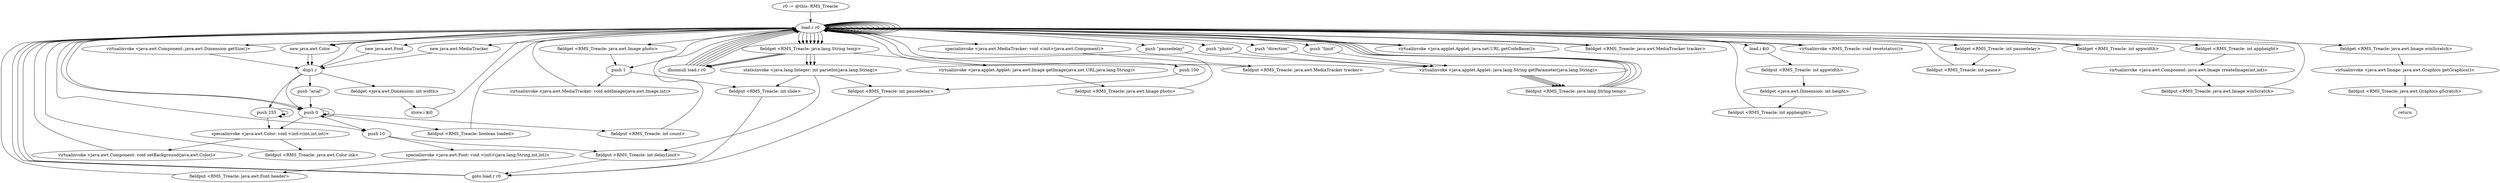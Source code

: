 digraph "" {
    "r0 := @this: RMS_Treacle"
    "load.r r0"
    "r0 := @this: RMS_Treacle"->"load.r r0";
    "new java.awt.Color"
    "load.r r0"->"new java.awt.Color";
    "dup1.r"
    "new java.awt.Color"->"dup1.r";
    "push 255"
    "dup1.r"->"push 255";
    "push 255"->"push 255";
    "push 255"->"push 255";
    "specialinvoke <java.awt.Color: void <init>(int,int,int)>"
    "push 255"->"specialinvoke <java.awt.Color: void <init>(int,int,int)>";
    "virtualinvoke <java.awt.Component: void setBackground(java.awt.Color)>"
    "specialinvoke <java.awt.Color: void <init>(int,int,int)>"->"virtualinvoke <java.awt.Component: void setBackground(java.awt.Color)>";
    "virtualinvoke <java.awt.Component: void setBackground(java.awt.Color)>"->"load.r r0";
    "new java.awt.Font"
    "load.r r0"->"new java.awt.Font";
    "new java.awt.Font"->"dup1.r";
    "push \"arial\""
    "dup1.r"->"push \"arial\"";
    "push 0"
    "push \"arial\""->"push 0";
    "push 10"
    "push 0"->"push 10";
    "specialinvoke <java.awt.Font: void <init>(java.lang.String,int,int)>"
    "push 10"->"specialinvoke <java.awt.Font: void <init>(java.lang.String,int,int)>";
    "fieldput <RMS_Treacle: java.awt.Font header>"
    "specialinvoke <java.awt.Font: void <init>(java.lang.String,int,int)>"->"fieldput <RMS_Treacle: java.awt.Font header>";
    "fieldput <RMS_Treacle: java.awt.Font header>"->"load.r r0";
    "load.r r0"->"new java.awt.Color";
    "new java.awt.Color"->"dup1.r";
    "dup1.r"->"push 0";
    "push 0"->"push 0";
    "push 0"->"push 0";
    "push 0"->"specialinvoke <java.awt.Color: void <init>(int,int,int)>";
    "fieldput <RMS_Treacle: java.awt.Color ink>"
    "specialinvoke <java.awt.Color: void <init>(int,int,int)>"->"fieldput <RMS_Treacle: java.awt.Color ink>";
    "fieldput <RMS_Treacle: java.awt.Color ink>"->"load.r r0";
    "new java.awt.MediaTracker"
    "load.r r0"->"new java.awt.MediaTracker";
    "new java.awt.MediaTracker"->"dup1.r";
    "dup1.r"->"load.r r0";
    "specialinvoke <java.awt.MediaTracker: void <init>(java.awt.Component)>"
    "load.r r0"->"specialinvoke <java.awt.MediaTracker: void <init>(java.awt.Component)>";
    "fieldput <RMS_Treacle: java.awt.MediaTracker tracker>"
    "specialinvoke <java.awt.MediaTracker: void <init>(java.awt.Component)>"->"fieldput <RMS_Treacle: java.awt.MediaTracker tracker>";
    "fieldput <RMS_Treacle: java.awt.MediaTracker tracker>"->"load.r r0";
    "load.r r0"->"load.r r0";
    "push \"photo\""
    "load.r r0"->"push \"photo\"";
    "virtualinvoke <java.applet.Applet: java.lang.String getParameter(java.lang.String)>"
    "push \"photo\""->"virtualinvoke <java.applet.Applet: java.lang.String getParameter(java.lang.String)>";
    "fieldput <RMS_Treacle: java.lang.String temp>"
    "virtualinvoke <java.applet.Applet: java.lang.String getParameter(java.lang.String)>"->"fieldput <RMS_Treacle: java.lang.String temp>";
    "fieldput <RMS_Treacle: java.lang.String temp>"->"load.r r0";
    "load.r r0"->"load.r r0";
    "load.r r0"->"load.r r0";
    "virtualinvoke <java.applet.Applet: java.net.URL getCodeBase()>"
    "load.r r0"->"virtualinvoke <java.applet.Applet: java.net.URL getCodeBase()>";
    "virtualinvoke <java.applet.Applet: java.net.URL getCodeBase()>"->"load.r r0";
    "fieldget <RMS_Treacle: java.lang.String temp>"
    "load.r r0"->"fieldget <RMS_Treacle: java.lang.String temp>";
    "virtualinvoke <java.applet.Applet: java.awt.Image getImage(java.net.URL,java.lang.String)>"
    "fieldget <RMS_Treacle: java.lang.String temp>"->"virtualinvoke <java.applet.Applet: java.awt.Image getImage(java.net.URL,java.lang.String)>";
    "fieldput <RMS_Treacle: java.awt.Image photo>"
    "virtualinvoke <java.applet.Applet: java.awt.Image getImage(java.net.URL,java.lang.String)>"->"fieldput <RMS_Treacle: java.awt.Image photo>";
    "fieldput <RMS_Treacle: java.awt.Image photo>"->"load.r r0";
    "fieldget <RMS_Treacle: java.awt.MediaTracker tracker>"
    "load.r r0"->"fieldget <RMS_Treacle: java.awt.MediaTracker tracker>";
    "fieldget <RMS_Treacle: java.awt.MediaTracker tracker>"->"load.r r0";
    "fieldget <RMS_Treacle: java.awt.Image photo>"
    "load.r r0"->"fieldget <RMS_Treacle: java.awt.Image photo>";
    "push 1"
    "fieldget <RMS_Treacle: java.awt.Image photo>"->"push 1";
    "virtualinvoke <java.awt.MediaTracker: void addImage(java.awt.Image,int)>"
    "push 1"->"virtualinvoke <java.awt.MediaTracker: void addImage(java.awt.Image,int)>";
    "virtualinvoke <java.awt.MediaTracker: void addImage(java.awt.Image,int)>"->"load.r r0";
    "load.r r0"->"push 0";
    "fieldput <RMS_Treacle: boolean loaded>"
    "push 0"->"fieldput <RMS_Treacle: boolean loaded>";
    "fieldput <RMS_Treacle: boolean loaded>"->"load.r r0";
    "load.r r0"->"load.r r0";
    "virtualinvoke <java.awt.Component: java.awt.Dimension getSize()>"
    "load.r r0"->"virtualinvoke <java.awt.Component: java.awt.Dimension getSize()>";
    "virtualinvoke <java.awt.Component: java.awt.Dimension getSize()>"->"dup1.r";
    "fieldget <java.awt.Dimension: int width>"
    "dup1.r"->"fieldget <java.awt.Dimension: int width>";
    "store.i $i0"
    "fieldget <java.awt.Dimension: int width>"->"store.i $i0";
    "store.i $i0"->"load.r r0";
    "load.i $i0"
    "load.r r0"->"load.i $i0";
    "fieldput <RMS_Treacle: int appwidth>"
    "load.i $i0"->"fieldput <RMS_Treacle: int appwidth>";
    "fieldget <java.awt.Dimension: int height>"
    "fieldput <RMS_Treacle: int appwidth>"->"fieldget <java.awt.Dimension: int height>";
    "fieldput <RMS_Treacle: int appheight>"
    "fieldget <java.awt.Dimension: int height>"->"fieldput <RMS_Treacle: int appheight>";
    "fieldput <RMS_Treacle: int appheight>"->"load.r r0";
    "load.r r0"->"push 0";
    "fieldput <RMS_Treacle: int count>"
    "push 0"->"fieldput <RMS_Treacle: int count>";
    "fieldput <RMS_Treacle: int count>"->"load.r r0";
    "load.r r0"->"load.r r0";
    "push \"direction\""
    "load.r r0"->"push \"direction\"";
    "push \"direction\""->"virtualinvoke <java.applet.Applet: java.lang.String getParameter(java.lang.String)>";
    "virtualinvoke <java.applet.Applet: java.lang.String getParameter(java.lang.String)>"->"fieldput <RMS_Treacle: java.lang.String temp>";
    "fieldput <RMS_Treacle: java.lang.String temp>"->"load.r r0";
    "load.r r0"->"fieldget <RMS_Treacle: java.lang.String temp>";
    "ifnonnull load.r r0"
    "fieldget <RMS_Treacle: java.lang.String temp>"->"ifnonnull load.r r0";
    "ifnonnull load.r r0"->"load.r r0";
    "load.r r0"->"push 1";
    "fieldput <RMS_Treacle: int slide>"
    "push 1"->"fieldput <RMS_Treacle: int slide>";
    "goto load.r r0"
    "fieldput <RMS_Treacle: int slide>"->"goto load.r r0";
    "goto load.r r0"->"load.r r0";
    "virtualinvoke <RMS_Treacle: void resetstatus()>"
    "load.r r0"->"virtualinvoke <RMS_Treacle: void resetstatus()>";
    "virtualinvoke <RMS_Treacle: void resetstatus()>"->"load.r r0";
    "load.r r0"->"load.r r0";
    "push \"limit\""
    "load.r r0"->"push \"limit\"";
    "push \"limit\""->"virtualinvoke <java.applet.Applet: java.lang.String getParameter(java.lang.String)>";
    "virtualinvoke <java.applet.Applet: java.lang.String getParameter(java.lang.String)>"->"fieldput <RMS_Treacle: java.lang.String temp>";
    "fieldput <RMS_Treacle: java.lang.String temp>"->"load.r r0";
    "load.r r0"->"fieldget <RMS_Treacle: java.lang.String temp>";
    "fieldget <RMS_Treacle: java.lang.String temp>"->"ifnonnull load.r r0";
    "ifnonnull load.r r0"->"load.r r0";
    "load.r r0"->"push 10";
    "fieldput <RMS_Treacle: int delayLimit>"
    "push 10"->"fieldput <RMS_Treacle: int delayLimit>";
    "fieldput <RMS_Treacle: int delayLimit>"->"goto load.r r0";
    "goto load.r r0"->"load.r r0";
    "load.r r0"->"load.r r0";
    "push \"pausedelay\""
    "load.r r0"->"push \"pausedelay\"";
    "push \"pausedelay\""->"virtualinvoke <java.applet.Applet: java.lang.String getParameter(java.lang.String)>";
    "virtualinvoke <java.applet.Applet: java.lang.String getParameter(java.lang.String)>"->"fieldput <RMS_Treacle: java.lang.String temp>";
    "fieldput <RMS_Treacle: java.lang.String temp>"->"load.r r0";
    "load.r r0"->"fieldget <RMS_Treacle: java.lang.String temp>";
    "fieldget <RMS_Treacle: java.lang.String temp>"->"ifnonnull load.r r0";
    "ifnonnull load.r r0"->"load.r r0";
    "push 100"
    "load.r r0"->"push 100";
    "fieldput <RMS_Treacle: int pausedelay>"
    "push 100"->"fieldput <RMS_Treacle: int pausedelay>";
    "fieldput <RMS_Treacle: int pausedelay>"->"goto load.r r0";
    "goto load.r r0"->"load.r r0";
    "load.r r0"->"load.r r0";
    "fieldget <RMS_Treacle: int pausedelay>"
    "load.r r0"->"fieldget <RMS_Treacle: int pausedelay>";
    "fieldput <RMS_Treacle: int pause>"
    "fieldget <RMS_Treacle: int pausedelay>"->"fieldput <RMS_Treacle: int pause>";
    "fieldput <RMS_Treacle: int pause>"->"load.r r0";
    "load.r r0"->"load.r r0";
    "load.r r0"->"load.r r0";
    "fieldget <RMS_Treacle: int appwidth>"
    "load.r r0"->"fieldget <RMS_Treacle: int appwidth>";
    "fieldget <RMS_Treacle: int appwidth>"->"load.r r0";
    "fieldget <RMS_Treacle: int appheight>"
    "load.r r0"->"fieldget <RMS_Treacle: int appheight>";
    "virtualinvoke <java.awt.Component: java.awt.Image createImage(int,int)>"
    "fieldget <RMS_Treacle: int appheight>"->"virtualinvoke <java.awt.Component: java.awt.Image createImage(int,int)>";
    "fieldput <RMS_Treacle: java.awt.Image winScratch>"
    "virtualinvoke <java.awt.Component: java.awt.Image createImage(int,int)>"->"fieldput <RMS_Treacle: java.awt.Image winScratch>";
    "fieldput <RMS_Treacle: java.awt.Image winScratch>"->"load.r r0";
    "load.r r0"->"load.r r0";
    "fieldget <RMS_Treacle: java.awt.Image winScratch>"
    "load.r r0"->"fieldget <RMS_Treacle: java.awt.Image winScratch>";
    "virtualinvoke <java.awt.Image: java.awt.Graphics getGraphics()>"
    "fieldget <RMS_Treacle: java.awt.Image winScratch>"->"virtualinvoke <java.awt.Image: java.awt.Graphics getGraphics()>";
    "fieldput <RMS_Treacle: java.awt.Graphics gScratch>"
    "virtualinvoke <java.awt.Image: java.awt.Graphics getGraphics()>"->"fieldput <RMS_Treacle: java.awt.Graphics gScratch>";
    "return"
    "fieldput <RMS_Treacle: java.awt.Graphics gScratch>"->"return";
    "ifnonnull load.r r0"->"load.r r0";
    "load.r r0"->"load.r r0";
    "load.r r0"->"fieldget <RMS_Treacle: java.lang.String temp>";
    "staticinvoke <java.lang.Integer: int parseInt(java.lang.String)>"
    "fieldget <RMS_Treacle: java.lang.String temp>"->"staticinvoke <java.lang.Integer: int parseInt(java.lang.String)>";
    "staticinvoke <java.lang.Integer: int parseInt(java.lang.String)>"->"fieldput <RMS_Treacle: int pausedelay>";
    "ifnonnull load.r r0"->"load.r r0";
    "load.r r0"->"load.r r0";
    "load.r r0"->"fieldget <RMS_Treacle: java.lang.String temp>";
    "fieldget <RMS_Treacle: java.lang.String temp>"->"staticinvoke <java.lang.Integer: int parseInt(java.lang.String)>";
    "staticinvoke <java.lang.Integer: int parseInt(java.lang.String)>"->"fieldput <RMS_Treacle: int delayLimit>";
    "ifnonnull load.r r0"->"load.r r0";
    "load.r r0"->"load.r r0";
    "load.r r0"->"fieldget <RMS_Treacle: java.lang.String temp>";
    "fieldget <RMS_Treacle: java.lang.String temp>"->"staticinvoke <java.lang.Integer: int parseInt(java.lang.String)>";
    "staticinvoke <java.lang.Integer: int parseInt(java.lang.String)>"->"fieldput <RMS_Treacle: int slide>";
}
